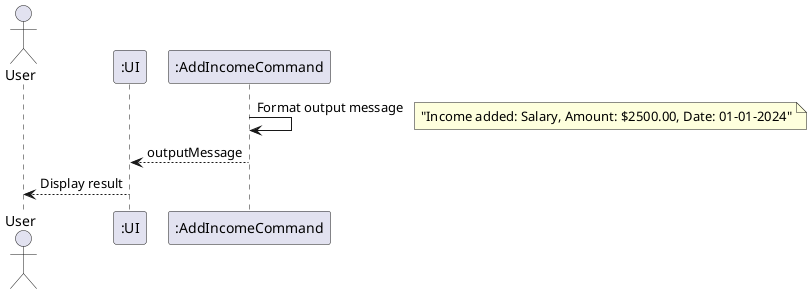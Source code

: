 @startuml
actor User
participant ":UI" as UI
participant ":AddIncomeCommand" as AddCommand

AddCommand -> AddCommand : Format output message
note right: "Income added: Salary, Amount: $2500.00, Date: 01-01-2024"

AddCommand --> UI : outputMessage
deactivate AddCommand

UI --> User : Display result
deactivate UI

@enduml